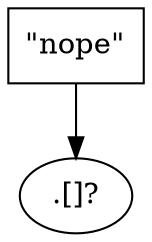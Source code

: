 digraph G {
    n1 [label = "\"nope\"", shape = "rect"];
    filter [label = ".[]?"];

    n1 -> filter;
}
